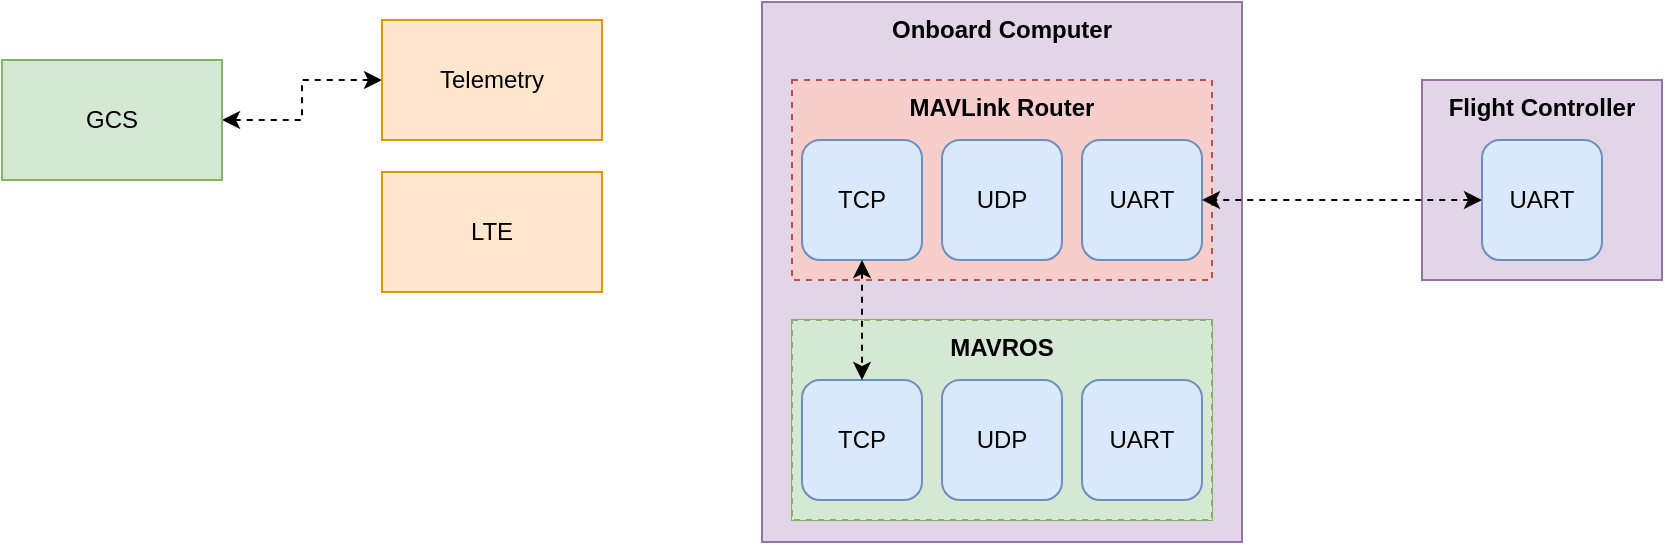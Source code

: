 <mxfile version="14.6.10" type="github">
  <diagram id="MsZUe_BFRRnNckxwp380" name="Page-1">
    <mxGraphModel dx="1031" dy="1040" grid="1" gridSize="10" guides="1" tooltips="1" connect="1" arrows="1" fold="1" page="1" pageScale="1" pageWidth="1169" pageHeight="827" math="0" shadow="0">
      <root>
        <mxCell id="0" />
        <mxCell id="1" parent="0" />
        <mxCell id="PPc5Tln8-h5H9LImuYgE-6" value="Onboard Computer" style="rounded=0;whiteSpace=wrap;html=1;fillColor=#e1d5e7;strokeColor=#9673a6;fontStyle=1;horizontal=1;verticalAlign=top;" vertex="1" parent="1">
          <mxGeometry x="630" y="291" width="240" height="270" as="geometry" />
        </mxCell>
        <mxCell id="PPc5Tln8-h5H9LImuYgE-37" style="edgeStyle=orthogonalEdgeStyle;rounded=0;orthogonalLoop=1;jettySize=auto;html=1;exitX=1;exitY=0.5;exitDx=0;exitDy=0;entryX=0;entryY=0.5;entryDx=0;entryDy=0;dashed=1;startArrow=classic;startFill=1;" edge="1" parent="1" source="PPc5Tln8-h5H9LImuYgE-44" target="PPc5Tln8-h5H9LImuYgE-38">
          <mxGeometry relative="1" as="geometry">
            <mxPoint x="440" y="369" as="sourcePoint" />
            <mxPoint x="420" y="369" as="targetPoint" />
          </mxGeometry>
        </mxCell>
        <mxCell id="PPc5Tln8-h5H9LImuYgE-18" value="" style="shape=image;verticalLabelPosition=bottom;labelBackgroundColor=#ffffff;verticalAlign=top;aspect=fixed;imageAspect=0;image=https://mavlink.io/assets/site/logo_mavlink_small.png;" vertex="1" parent="1">
          <mxGeometry x="880" y="371.12" width="74" height="17.76" as="geometry" />
        </mxCell>
        <mxCell id="PPc5Tln8-h5H9LImuYgE-38" value="Telemetry" style="rounded=0;whiteSpace=wrap;html=1;fillColor=#ffe6cc;strokeColor=#d79b00;" vertex="1" parent="1">
          <mxGeometry x="440" y="300" width="110" height="60" as="geometry" />
        </mxCell>
        <mxCell id="PPc5Tln8-h5H9LImuYgE-44" value="GCS" style="rounded=0;whiteSpace=wrap;html=1;fillColor=#d5e8d4;strokeColor=#82b366;" vertex="1" parent="1">
          <mxGeometry x="250" y="320" width="110" height="60" as="geometry" />
        </mxCell>
        <mxCell id="PPc5Tln8-h5H9LImuYgE-47" value="LTE" style="rounded=0;whiteSpace=wrap;html=1;fillColor=#ffe6cc;strokeColor=#d79b00;" vertex="1" parent="1">
          <mxGeometry x="440" y="376" width="110" height="60" as="geometry" />
        </mxCell>
        <mxCell id="PPc5Tln8-h5H9LImuYgE-48" value="Flight Controller" style="rounded=0;whiteSpace=wrap;html=1;fillColor=#e1d5e7;strokeColor=#9673a6;fontStyle=1;horizontal=1;verticalAlign=top;" vertex="1" parent="1">
          <mxGeometry x="960" y="330" width="120" height="100" as="geometry" />
        </mxCell>
        <mxCell id="PPc5Tln8-h5H9LImuYgE-56" value="" style="group" vertex="1" connectable="0" parent="1">
          <mxGeometry x="645" y="330" width="210" height="100" as="geometry" />
        </mxCell>
        <mxCell id="PPc5Tln8-h5H9LImuYgE-22" value="MAVLink Router" style="rounded=0;whiteSpace=wrap;html=1;fillColor=#f8cecc;strokeColor=#b85450;fontStyle=1;dashed=1;verticalAlign=top;" vertex="1" parent="PPc5Tln8-h5H9LImuYgE-56">
          <mxGeometry width="210" height="100" as="geometry" />
        </mxCell>
        <mxCell id="PPc5Tln8-h5H9LImuYgE-52" value="TCP" style="rounded=1;whiteSpace=wrap;html=1;fillColor=#dae8fc;strokeColor=#6c8ebf;" vertex="1" parent="PPc5Tln8-h5H9LImuYgE-56">
          <mxGeometry x="5" y="30" width="60" height="60" as="geometry" />
        </mxCell>
        <mxCell id="PPc5Tln8-h5H9LImuYgE-53" value="UDP" style="rounded=1;whiteSpace=wrap;html=1;fillColor=#dae8fc;strokeColor=#6c8ebf;" vertex="1" parent="PPc5Tln8-h5H9LImuYgE-56">
          <mxGeometry x="75" y="30" width="60" height="60" as="geometry" />
        </mxCell>
        <mxCell id="PPc5Tln8-h5H9LImuYgE-54" value="UART" style="rounded=1;whiteSpace=wrap;html=1;fillColor=#dae8fc;strokeColor=#6c8ebf;" vertex="1" parent="PPc5Tln8-h5H9LImuYgE-56">
          <mxGeometry x="145" y="30" width="60" height="60" as="geometry" />
        </mxCell>
        <mxCell id="PPc5Tln8-h5H9LImuYgE-57" value="" style="group;fillColor=#d5e8d4;strokeColor=#82b366;container=0;" vertex="1" connectable="0" parent="1">
          <mxGeometry x="645" y="450" width="210" height="100" as="geometry" />
        </mxCell>
        <mxCell id="PPc5Tln8-h5H9LImuYgE-58" value="MAVROS" style="rounded=0;whiteSpace=wrap;html=1;fillColor=#d5e8d4;strokeColor=#82b366;fontStyle=1;dashed=1;verticalAlign=top;" vertex="1" parent="1">
          <mxGeometry x="645" y="450" width="210" height="100" as="geometry" />
        </mxCell>
        <mxCell id="PPc5Tln8-h5H9LImuYgE-59" value="TCP" style="rounded=1;whiteSpace=wrap;html=1;fillColor=#dae8fc;strokeColor=#6c8ebf;" vertex="1" parent="1">
          <mxGeometry x="650" y="480" width="60" height="60" as="geometry" />
        </mxCell>
        <mxCell id="PPc5Tln8-h5H9LImuYgE-60" value="UDP" style="rounded=1;whiteSpace=wrap;html=1;fillColor=#dae8fc;strokeColor=#6c8ebf;" vertex="1" parent="1">
          <mxGeometry x="720" y="480" width="60" height="60" as="geometry" />
        </mxCell>
        <mxCell id="PPc5Tln8-h5H9LImuYgE-61" value="UART" style="rounded=1;whiteSpace=wrap;html=1;fillColor=#dae8fc;strokeColor=#6c8ebf;" vertex="1" parent="1">
          <mxGeometry x="790" y="480" width="60" height="60" as="geometry" />
        </mxCell>
        <mxCell id="PPc5Tln8-h5H9LImuYgE-62" style="edgeStyle=orthogonalEdgeStyle;rounded=0;orthogonalLoop=1;jettySize=auto;html=1;exitX=0.5;exitY=1;exitDx=0;exitDy=0;entryX=0.5;entryY=0;entryDx=0;entryDy=0;dashed=1;startArrow=classic;startFill=1;" edge="1" parent="1" source="PPc5Tln8-h5H9LImuYgE-52" target="PPc5Tln8-h5H9LImuYgE-59">
          <mxGeometry relative="1" as="geometry" />
        </mxCell>
        <mxCell id="PPc5Tln8-h5H9LImuYgE-64" style="edgeStyle=orthogonalEdgeStyle;rounded=0;orthogonalLoop=1;jettySize=auto;html=1;exitX=0;exitY=0.5;exitDx=0;exitDy=0;entryX=1;entryY=0.5;entryDx=0;entryDy=0;dashed=1;startArrow=classic;startFill=1;" edge="1" parent="1" source="PPc5Tln8-h5H9LImuYgE-63" target="PPc5Tln8-h5H9LImuYgE-54">
          <mxGeometry relative="1" as="geometry" />
        </mxCell>
        <mxCell id="PPc5Tln8-h5H9LImuYgE-63" value="UART" style="rounded=1;whiteSpace=wrap;html=1;fillColor=#dae8fc;strokeColor=#6c8ebf;" vertex="1" parent="1">
          <mxGeometry x="990" y="360" width="60" height="60" as="geometry" />
        </mxCell>
      </root>
    </mxGraphModel>
  </diagram>
</mxfile>
